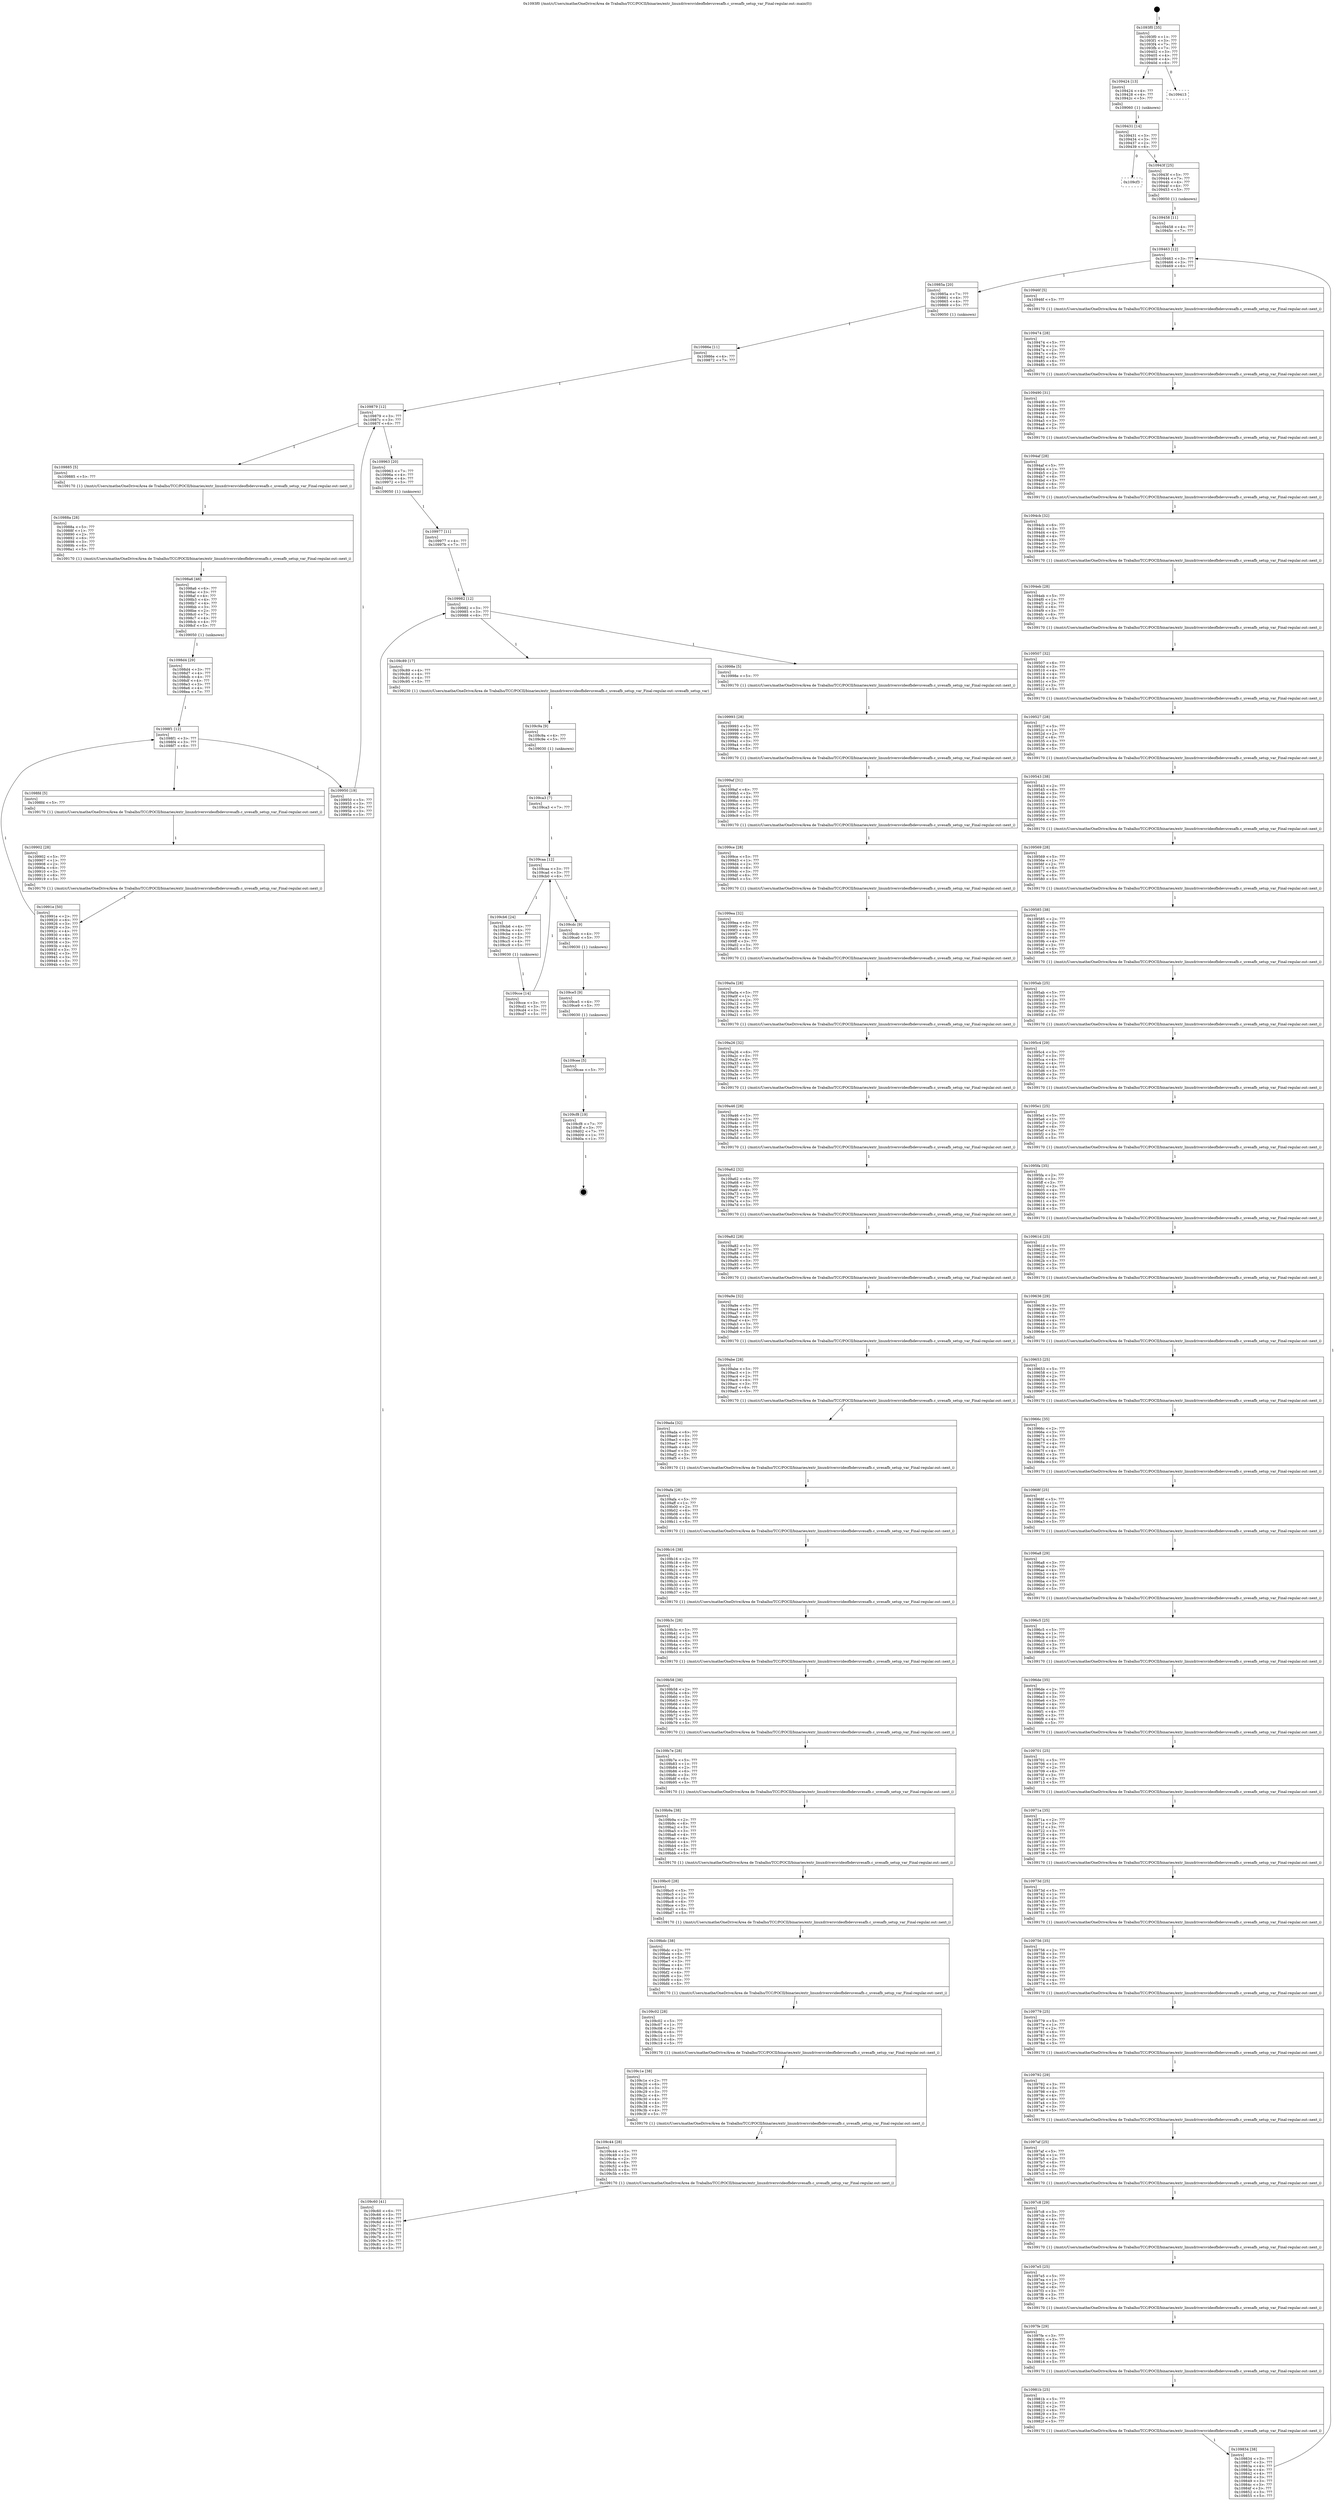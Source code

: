 digraph "0x1093f0" {
  label = "0x1093f0 (/mnt/c/Users/mathe/OneDrive/Área de Trabalho/TCC/POCII/binaries/extr_linuxdriversvideofbdevuvesafb.c_uvesafb_setup_var_Final-regular.out::main(0))"
  labelloc = "t"
  node[shape=record]

  Entry [label="",width=0.3,height=0.3,shape=circle,fillcolor=black,style=filled]
  "0x1093f0" [label="{
     0x1093f0 [35]\l
     | [instrs]\l
     &nbsp;&nbsp;0x1093f0 \<+1\>: ???\l
     &nbsp;&nbsp;0x1093f1 \<+3\>: ???\l
     &nbsp;&nbsp;0x1093f4 \<+7\>: ???\l
     &nbsp;&nbsp;0x1093fb \<+7\>: ???\l
     &nbsp;&nbsp;0x109402 \<+3\>: ???\l
     &nbsp;&nbsp;0x109405 \<+4\>: ???\l
     &nbsp;&nbsp;0x109409 \<+4\>: ???\l
     &nbsp;&nbsp;0x10940d \<+6\>: ???\l
  }"]
  "0x109424" [label="{
     0x109424 [13]\l
     | [instrs]\l
     &nbsp;&nbsp;0x109424 \<+4\>: ???\l
     &nbsp;&nbsp;0x109428 \<+4\>: ???\l
     &nbsp;&nbsp;0x10942c \<+5\>: ???\l
     | [calls]\l
     &nbsp;&nbsp;0x109060 \{1\} (unknown)\l
  }"]
  "0x109413" [label="{
     0x109413\l
  }", style=dashed]
  "0x109431" [label="{
     0x109431 [14]\l
     | [instrs]\l
     &nbsp;&nbsp;0x109431 \<+3\>: ???\l
     &nbsp;&nbsp;0x109434 \<+3\>: ???\l
     &nbsp;&nbsp;0x109437 \<+2\>: ???\l
     &nbsp;&nbsp;0x109439 \<+6\>: ???\l
  }"]
  "0x109cf3" [label="{
     0x109cf3\l
  }", style=dashed]
  "0x10943f" [label="{
     0x10943f [25]\l
     | [instrs]\l
     &nbsp;&nbsp;0x10943f \<+5\>: ???\l
     &nbsp;&nbsp;0x109444 \<+7\>: ???\l
     &nbsp;&nbsp;0x10944b \<+4\>: ???\l
     &nbsp;&nbsp;0x10944f \<+4\>: ???\l
     &nbsp;&nbsp;0x109453 \<+5\>: ???\l
     | [calls]\l
     &nbsp;&nbsp;0x109050 \{1\} (unknown)\l
  }"]
  Exit [label="",width=0.3,height=0.3,shape=circle,fillcolor=black,style=filled,peripheries=2]
  "0x109463" [label="{
     0x109463 [12]\l
     | [instrs]\l
     &nbsp;&nbsp;0x109463 \<+3\>: ???\l
     &nbsp;&nbsp;0x109466 \<+3\>: ???\l
     &nbsp;&nbsp;0x109469 \<+6\>: ???\l
  }"]
  "0x10985a" [label="{
     0x10985a [20]\l
     | [instrs]\l
     &nbsp;&nbsp;0x10985a \<+7\>: ???\l
     &nbsp;&nbsp;0x109861 \<+4\>: ???\l
     &nbsp;&nbsp;0x109865 \<+4\>: ???\l
     &nbsp;&nbsp;0x109869 \<+5\>: ???\l
     | [calls]\l
     &nbsp;&nbsp;0x109050 \{1\} (unknown)\l
  }"]
  "0x10946f" [label="{
     0x10946f [5]\l
     | [instrs]\l
     &nbsp;&nbsp;0x10946f \<+5\>: ???\l
     | [calls]\l
     &nbsp;&nbsp;0x109170 \{1\} (/mnt/c/Users/mathe/OneDrive/Área de Trabalho/TCC/POCII/binaries/extr_linuxdriversvideofbdevuvesafb.c_uvesafb_setup_var_Final-regular.out::next_i)\l
  }"]
  "0x109474" [label="{
     0x109474 [28]\l
     | [instrs]\l
     &nbsp;&nbsp;0x109474 \<+5\>: ???\l
     &nbsp;&nbsp;0x109479 \<+1\>: ???\l
     &nbsp;&nbsp;0x10947a \<+2\>: ???\l
     &nbsp;&nbsp;0x10947c \<+6\>: ???\l
     &nbsp;&nbsp;0x109482 \<+3\>: ???\l
     &nbsp;&nbsp;0x109485 \<+6\>: ???\l
     &nbsp;&nbsp;0x10948b \<+5\>: ???\l
     | [calls]\l
     &nbsp;&nbsp;0x109170 \{1\} (/mnt/c/Users/mathe/OneDrive/Área de Trabalho/TCC/POCII/binaries/extr_linuxdriversvideofbdevuvesafb.c_uvesafb_setup_var_Final-regular.out::next_i)\l
  }"]
  "0x109490" [label="{
     0x109490 [31]\l
     | [instrs]\l
     &nbsp;&nbsp;0x109490 \<+6\>: ???\l
     &nbsp;&nbsp;0x109496 \<+3\>: ???\l
     &nbsp;&nbsp;0x109499 \<+4\>: ???\l
     &nbsp;&nbsp;0x10949d \<+4\>: ???\l
     &nbsp;&nbsp;0x1094a1 \<+4\>: ???\l
     &nbsp;&nbsp;0x1094a5 \<+3\>: ???\l
     &nbsp;&nbsp;0x1094a8 \<+2\>: ???\l
     &nbsp;&nbsp;0x1094aa \<+5\>: ???\l
     | [calls]\l
     &nbsp;&nbsp;0x109170 \{1\} (/mnt/c/Users/mathe/OneDrive/Área de Trabalho/TCC/POCII/binaries/extr_linuxdriversvideofbdevuvesafb.c_uvesafb_setup_var_Final-regular.out::next_i)\l
  }"]
  "0x1094af" [label="{
     0x1094af [28]\l
     | [instrs]\l
     &nbsp;&nbsp;0x1094af \<+5\>: ???\l
     &nbsp;&nbsp;0x1094b4 \<+1\>: ???\l
     &nbsp;&nbsp;0x1094b5 \<+2\>: ???\l
     &nbsp;&nbsp;0x1094b7 \<+6\>: ???\l
     &nbsp;&nbsp;0x1094bd \<+3\>: ???\l
     &nbsp;&nbsp;0x1094c0 \<+6\>: ???\l
     &nbsp;&nbsp;0x1094c6 \<+5\>: ???\l
     | [calls]\l
     &nbsp;&nbsp;0x109170 \{1\} (/mnt/c/Users/mathe/OneDrive/Área de Trabalho/TCC/POCII/binaries/extr_linuxdriversvideofbdevuvesafb.c_uvesafb_setup_var_Final-regular.out::next_i)\l
  }"]
  "0x1094cb" [label="{
     0x1094cb [32]\l
     | [instrs]\l
     &nbsp;&nbsp;0x1094cb \<+6\>: ???\l
     &nbsp;&nbsp;0x1094d1 \<+3\>: ???\l
     &nbsp;&nbsp;0x1094d4 \<+4\>: ???\l
     &nbsp;&nbsp;0x1094d8 \<+4\>: ???\l
     &nbsp;&nbsp;0x1094dc \<+4\>: ???\l
     &nbsp;&nbsp;0x1094e0 \<+3\>: ???\l
     &nbsp;&nbsp;0x1094e3 \<+3\>: ???\l
     &nbsp;&nbsp;0x1094e6 \<+5\>: ???\l
     | [calls]\l
     &nbsp;&nbsp;0x109170 \{1\} (/mnt/c/Users/mathe/OneDrive/Área de Trabalho/TCC/POCII/binaries/extr_linuxdriversvideofbdevuvesafb.c_uvesafb_setup_var_Final-regular.out::next_i)\l
  }"]
  "0x1094eb" [label="{
     0x1094eb [28]\l
     | [instrs]\l
     &nbsp;&nbsp;0x1094eb \<+5\>: ???\l
     &nbsp;&nbsp;0x1094f0 \<+1\>: ???\l
     &nbsp;&nbsp;0x1094f1 \<+2\>: ???\l
     &nbsp;&nbsp;0x1094f3 \<+6\>: ???\l
     &nbsp;&nbsp;0x1094f9 \<+3\>: ???\l
     &nbsp;&nbsp;0x1094fc \<+6\>: ???\l
     &nbsp;&nbsp;0x109502 \<+5\>: ???\l
     | [calls]\l
     &nbsp;&nbsp;0x109170 \{1\} (/mnt/c/Users/mathe/OneDrive/Área de Trabalho/TCC/POCII/binaries/extr_linuxdriversvideofbdevuvesafb.c_uvesafb_setup_var_Final-regular.out::next_i)\l
  }"]
  "0x109507" [label="{
     0x109507 [32]\l
     | [instrs]\l
     &nbsp;&nbsp;0x109507 \<+6\>: ???\l
     &nbsp;&nbsp;0x10950d \<+3\>: ???\l
     &nbsp;&nbsp;0x109510 \<+4\>: ???\l
     &nbsp;&nbsp;0x109514 \<+4\>: ???\l
     &nbsp;&nbsp;0x109518 \<+4\>: ???\l
     &nbsp;&nbsp;0x10951c \<+3\>: ???\l
     &nbsp;&nbsp;0x10951f \<+3\>: ???\l
     &nbsp;&nbsp;0x109522 \<+5\>: ???\l
     | [calls]\l
     &nbsp;&nbsp;0x109170 \{1\} (/mnt/c/Users/mathe/OneDrive/Área de Trabalho/TCC/POCII/binaries/extr_linuxdriversvideofbdevuvesafb.c_uvesafb_setup_var_Final-regular.out::next_i)\l
  }"]
  "0x109527" [label="{
     0x109527 [28]\l
     | [instrs]\l
     &nbsp;&nbsp;0x109527 \<+5\>: ???\l
     &nbsp;&nbsp;0x10952c \<+1\>: ???\l
     &nbsp;&nbsp;0x10952d \<+2\>: ???\l
     &nbsp;&nbsp;0x10952f \<+6\>: ???\l
     &nbsp;&nbsp;0x109535 \<+3\>: ???\l
     &nbsp;&nbsp;0x109538 \<+6\>: ???\l
     &nbsp;&nbsp;0x10953e \<+5\>: ???\l
     | [calls]\l
     &nbsp;&nbsp;0x109170 \{1\} (/mnt/c/Users/mathe/OneDrive/Área de Trabalho/TCC/POCII/binaries/extr_linuxdriversvideofbdevuvesafb.c_uvesafb_setup_var_Final-regular.out::next_i)\l
  }"]
  "0x109543" [label="{
     0x109543 [38]\l
     | [instrs]\l
     &nbsp;&nbsp;0x109543 \<+2\>: ???\l
     &nbsp;&nbsp;0x109545 \<+6\>: ???\l
     &nbsp;&nbsp;0x10954b \<+3\>: ???\l
     &nbsp;&nbsp;0x10954e \<+3\>: ???\l
     &nbsp;&nbsp;0x109551 \<+4\>: ???\l
     &nbsp;&nbsp;0x109555 \<+4\>: ???\l
     &nbsp;&nbsp;0x109559 \<+4\>: ???\l
     &nbsp;&nbsp;0x10955d \<+3\>: ???\l
     &nbsp;&nbsp;0x109560 \<+4\>: ???\l
     &nbsp;&nbsp;0x109564 \<+5\>: ???\l
     | [calls]\l
     &nbsp;&nbsp;0x109170 \{1\} (/mnt/c/Users/mathe/OneDrive/Área de Trabalho/TCC/POCII/binaries/extr_linuxdriversvideofbdevuvesafb.c_uvesafb_setup_var_Final-regular.out::next_i)\l
  }"]
  "0x109569" [label="{
     0x109569 [28]\l
     | [instrs]\l
     &nbsp;&nbsp;0x109569 \<+5\>: ???\l
     &nbsp;&nbsp;0x10956e \<+1\>: ???\l
     &nbsp;&nbsp;0x10956f \<+2\>: ???\l
     &nbsp;&nbsp;0x109571 \<+6\>: ???\l
     &nbsp;&nbsp;0x109577 \<+3\>: ???\l
     &nbsp;&nbsp;0x10957a \<+6\>: ???\l
     &nbsp;&nbsp;0x109580 \<+5\>: ???\l
     | [calls]\l
     &nbsp;&nbsp;0x109170 \{1\} (/mnt/c/Users/mathe/OneDrive/Área de Trabalho/TCC/POCII/binaries/extr_linuxdriversvideofbdevuvesafb.c_uvesafb_setup_var_Final-regular.out::next_i)\l
  }"]
  "0x109585" [label="{
     0x109585 [38]\l
     | [instrs]\l
     &nbsp;&nbsp;0x109585 \<+2\>: ???\l
     &nbsp;&nbsp;0x109587 \<+6\>: ???\l
     &nbsp;&nbsp;0x10958d \<+3\>: ???\l
     &nbsp;&nbsp;0x109590 \<+3\>: ???\l
     &nbsp;&nbsp;0x109593 \<+4\>: ???\l
     &nbsp;&nbsp;0x109597 \<+4\>: ???\l
     &nbsp;&nbsp;0x10959b \<+4\>: ???\l
     &nbsp;&nbsp;0x10959f \<+3\>: ???\l
     &nbsp;&nbsp;0x1095a2 \<+4\>: ???\l
     &nbsp;&nbsp;0x1095a6 \<+5\>: ???\l
     | [calls]\l
     &nbsp;&nbsp;0x109170 \{1\} (/mnt/c/Users/mathe/OneDrive/Área de Trabalho/TCC/POCII/binaries/extr_linuxdriversvideofbdevuvesafb.c_uvesafb_setup_var_Final-regular.out::next_i)\l
  }"]
  "0x1095ab" [label="{
     0x1095ab [25]\l
     | [instrs]\l
     &nbsp;&nbsp;0x1095ab \<+5\>: ???\l
     &nbsp;&nbsp;0x1095b0 \<+1\>: ???\l
     &nbsp;&nbsp;0x1095b1 \<+2\>: ???\l
     &nbsp;&nbsp;0x1095b3 \<+6\>: ???\l
     &nbsp;&nbsp;0x1095b9 \<+3\>: ???\l
     &nbsp;&nbsp;0x1095bc \<+3\>: ???\l
     &nbsp;&nbsp;0x1095bf \<+5\>: ???\l
     | [calls]\l
     &nbsp;&nbsp;0x109170 \{1\} (/mnt/c/Users/mathe/OneDrive/Área de Trabalho/TCC/POCII/binaries/extr_linuxdriversvideofbdevuvesafb.c_uvesafb_setup_var_Final-regular.out::next_i)\l
  }"]
  "0x1095c4" [label="{
     0x1095c4 [29]\l
     | [instrs]\l
     &nbsp;&nbsp;0x1095c4 \<+3\>: ???\l
     &nbsp;&nbsp;0x1095c7 \<+3\>: ???\l
     &nbsp;&nbsp;0x1095ca \<+4\>: ???\l
     &nbsp;&nbsp;0x1095ce \<+4\>: ???\l
     &nbsp;&nbsp;0x1095d2 \<+4\>: ???\l
     &nbsp;&nbsp;0x1095d6 \<+3\>: ???\l
     &nbsp;&nbsp;0x1095d9 \<+3\>: ???\l
     &nbsp;&nbsp;0x1095dc \<+5\>: ???\l
     | [calls]\l
     &nbsp;&nbsp;0x109170 \{1\} (/mnt/c/Users/mathe/OneDrive/Área de Trabalho/TCC/POCII/binaries/extr_linuxdriversvideofbdevuvesafb.c_uvesafb_setup_var_Final-regular.out::next_i)\l
  }"]
  "0x1095e1" [label="{
     0x1095e1 [25]\l
     | [instrs]\l
     &nbsp;&nbsp;0x1095e1 \<+5\>: ???\l
     &nbsp;&nbsp;0x1095e6 \<+1\>: ???\l
     &nbsp;&nbsp;0x1095e7 \<+2\>: ???\l
     &nbsp;&nbsp;0x1095e9 \<+6\>: ???\l
     &nbsp;&nbsp;0x1095ef \<+3\>: ???\l
     &nbsp;&nbsp;0x1095f2 \<+3\>: ???\l
     &nbsp;&nbsp;0x1095f5 \<+5\>: ???\l
     | [calls]\l
     &nbsp;&nbsp;0x109170 \{1\} (/mnt/c/Users/mathe/OneDrive/Área de Trabalho/TCC/POCII/binaries/extr_linuxdriversvideofbdevuvesafb.c_uvesafb_setup_var_Final-regular.out::next_i)\l
  }"]
  "0x1095fa" [label="{
     0x1095fa [35]\l
     | [instrs]\l
     &nbsp;&nbsp;0x1095fa \<+2\>: ???\l
     &nbsp;&nbsp;0x1095fc \<+3\>: ???\l
     &nbsp;&nbsp;0x1095ff \<+3\>: ???\l
     &nbsp;&nbsp;0x109602 \<+3\>: ???\l
     &nbsp;&nbsp;0x109605 \<+4\>: ???\l
     &nbsp;&nbsp;0x109609 \<+4\>: ???\l
     &nbsp;&nbsp;0x10960d \<+4\>: ???\l
     &nbsp;&nbsp;0x109611 \<+3\>: ???\l
     &nbsp;&nbsp;0x109614 \<+4\>: ???\l
     &nbsp;&nbsp;0x109618 \<+5\>: ???\l
     | [calls]\l
     &nbsp;&nbsp;0x109170 \{1\} (/mnt/c/Users/mathe/OneDrive/Área de Trabalho/TCC/POCII/binaries/extr_linuxdriversvideofbdevuvesafb.c_uvesafb_setup_var_Final-regular.out::next_i)\l
  }"]
  "0x10961d" [label="{
     0x10961d [25]\l
     | [instrs]\l
     &nbsp;&nbsp;0x10961d \<+5\>: ???\l
     &nbsp;&nbsp;0x109622 \<+1\>: ???\l
     &nbsp;&nbsp;0x109623 \<+2\>: ???\l
     &nbsp;&nbsp;0x109625 \<+6\>: ???\l
     &nbsp;&nbsp;0x10962b \<+3\>: ???\l
     &nbsp;&nbsp;0x10962e \<+3\>: ???\l
     &nbsp;&nbsp;0x109631 \<+5\>: ???\l
     | [calls]\l
     &nbsp;&nbsp;0x109170 \{1\} (/mnt/c/Users/mathe/OneDrive/Área de Trabalho/TCC/POCII/binaries/extr_linuxdriversvideofbdevuvesafb.c_uvesafb_setup_var_Final-regular.out::next_i)\l
  }"]
  "0x109636" [label="{
     0x109636 [29]\l
     | [instrs]\l
     &nbsp;&nbsp;0x109636 \<+3\>: ???\l
     &nbsp;&nbsp;0x109639 \<+3\>: ???\l
     &nbsp;&nbsp;0x10963c \<+4\>: ???\l
     &nbsp;&nbsp;0x109640 \<+4\>: ???\l
     &nbsp;&nbsp;0x109644 \<+4\>: ???\l
     &nbsp;&nbsp;0x109648 \<+3\>: ???\l
     &nbsp;&nbsp;0x10964b \<+3\>: ???\l
     &nbsp;&nbsp;0x10964e \<+5\>: ???\l
     | [calls]\l
     &nbsp;&nbsp;0x109170 \{1\} (/mnt/c/Users/mathe/OneDrive/Área de Trabalho/TCC/POCII/binaries/extr_linuxdriversvideofbdevuvesafb.c_uvesafb_setup_var_Final-regular.out::next_i)\l
  }"]
  "0x109653" [label="{
     0x109653 [25]\l
     | [instrs]\l
     &nbsp;&nbsp;0x109653 \<+5\>: ???\l
     &nbsp;&nbsp;0x109658 \<+1\>: ???\l
     &nbsp;&nbsp;0x109659 \<+2\>: ???\l
     &nbsp;&nbsp;0x10965b \<+6\>: ???\l
     &nbsp;&nbsp;0x109661 \<+3\>: ???\l
     &nbsp;&nbsp;0x109664 \<+3\>: ???\l
     &nbsp;&nbsp;0x109667 \<+5\>: ???\l
     | [calls]\l
     &nbsp;&nbsp;0x109170 \{1\} (/mnt/c/Users/mathe/OneDrive/Área de Trabalho/TCC/POCII/binaries/extr_linuxdriversvideofbdevuvesafb.c_uvesafb_setup_var_Final-regular.out::next_i)\l
  }"]
  "0x10966c" [label="{
     0x10966c [35]\l
     | [instrs]\l
     &nbsp;&nbsp;0x10966c \<+2\>: ???\l
     &nbsp;&nbsp;0x10966e \<+3\>: ???\l
     &nbsp;&nbsp;0x109671 \<+3\>: ???\l
     &nbsp;&nbsp;0x109674 \<+3\>: ???\l
     &nbsp;&nbsp;0x109677 \<+4\>: ???\l
     &nbsp;&nbsp;0x10967b \<+4\>: ???\l
     &nbsp;&nbsp;0x10967f \<+4\>: ???\l
     &nbsp;&nbsp;0x109683 \<+3\>: ???\l
     &nbsp;&nbsp;0x109686 \<+4\>: ???\l
     &nbsp;&nbsp;0x10968a \<+5\>: ???\l
     | [calls]\l
     &nbsp;&nbsp;0x109170 \{1\} (/mnt/c/Users/mathe/OneDrive/Área de Trabalho/TCC/POCII/binaries/extr_linuxdriversvideofbdevuvesafb.c_uvesafb_setup_var_Final-regular.out::next_i)\l
  }"]
  "0x10968f" [label="{
     0x10968f [25]\l
     | [instrs]\l
     &nbsp;&nbsp;0x10968f \<+5\>: ???\l
     &nbsp;&nbsp;0x109694 \<+1\>: ???\l
     &nbsp;&nbsp;0x109695 \<+2\>: ???\l
     &nbsp;&nbsp;0x109697 \<+6\>: ???\l
     &nbsp;&nbsp;0x10969d \<+3\>: ???\l
     &nbsp;&nbsp;0x1096a0 \<+3\>: ???\l
     &nbsp;&nbsp;0x1096a3 \<+5\>: ???\l
     | [calls]\l
     &nbsp;&nbsp;0x109170 \{1\} (/mnt/c/Users/mathe/OneDrive/Área de Trabalho/TCC/POCII/binaries/extr_linuxdriversvideofbdevuvesafb.c_uvesafb_setup_var_Final-regular.out::next_i)\l
  }"]
  "0x1096a8" [label="{
     0x1096a8 [29]\l
     | [instrs]\l
     &nbsp;&nbsp;0x1096a8 \<+3\>: ???\l
     &nbsp;&nbsp;0x1096ab \<+3\>: ???\l
     &nbsp;&nbsp;0x1096ae \<+4\>: ???\l
     &nbsp;&nbsp;0x1096b2 \<+4\>: ???\l
     &nbsp;&nbsp;0x1096b6 \<+4\>: ???\l
     &nbsp;&nbsp;0x1096ba \<+3\>: ???\l
     &nbsp;&nbsp;0x1096bd \<+3\>: ???\l
     &nbsp;&nbsp;0x1096c0 \<+5\>: ???\l
     | [calls]\l
     &nbsp;&nbsp;0x109170 \{1\} (/mnt/c/Users/mathe/OneDrive/Área de Trabalho/TCC/POCII/binaries/extr_linuxdriversvideofbdevuvesafb.c_uvesafb_setup_var_Final-regular.out::next_i)\l
  }"]
  "0x1096c5" [label="{
     0x1096c5 [25]\l
     | [instrs]\l
     &nbsp;&nbsp;0x1096c5 \<+5\>: ???\l
     &nbsp;&nbsp;0x1096ca \<+1\>: ???\l
     &nbsp;&nbsp;0x1096cb \<+2\>: ???\l
     &nbsp;&nbsp;0x1096cd \<+6\>: ???\l
     &nbsp;&nbsp;0x1096d3 \<+3\>: ???\l
     &nbsp;&nbsp;0x1096d6 \<+3\>: ???\l
     &nbsp;&nbsp;0x1096d9 \<+5\>: ???\l
     | [calls]\l
     &nbsp;&nbsp;0x109170 \{1\} (/mnt/c/Users/mathe/OneDrive/Área de Trabalho/TCC/POCII/binaries/extr_linuxdriversvideofbdevuvesafb.c_uvesafb_setup_var_Final-regular.out::next_i)\l
  }"]
  "0x1096de" [label="{
     0x1096de [35]\l
     | [instrs]\l
     &nbsp;&nbsp;0x1096de \<+2\>: ???\l
     &nbsp;&nbsp;0x1096e0 \<+3\>: ???\l
     &nbsp;&nbsp;0x1096e3 \<+3\>: ???\l
     &nbsp;&nbsp;0x1096e6 \<+3\>: ???\l
     &nbsp;&nbsp;0x1096e9 \<+4\>: ???\l
     &nbsp;&nbsp;0x1096ed \<+4\>: ???\l
     &nbsp;&nbsp;0x1096f1 \<+4\>: ???\l
     &nbsp;&nbsp;0x1096f5 \<+3\>: ???\l
     &nbsp;&nbsp;0x1096f8 \<+4\>: ???\l
     &nbsp;&nbsp;0x1096fc \<+5\>: ???\l
     | [calls]\l
     &nbsp;&nbsp;0x109170 \{1\} (/mnt/c/Users/mathe/OneDrive/Área de Trabalho/TCC/POCII/binaries/extr_linuxdriversvideofbdevuvesafb.c_uvesafb_setup_var_Final-regular.out::next_i)\l
  }"]
  "0x109701" [label="{
     0x109701 [25]\l
     | [instrs]\l
     &nbsp;&nbsp;0x109701 \<+5\>: ???\l
     &nbsp;&nbsp;0x109706 \<+1\>: ???\l
     &nbsp;&nbsp;0x109707 \<+2\>: ???\l
     &nbsp;&nbsp;0x109709 \<+6\>: ???\l
     &nbsp;&nbsp;0x10970f \<+3\>: ???\l
     &nbsp;&nbsp;0x109712 \<+3\>: ???\l
     &nbsp;&nbsp;0x109715 \<+5\>: ???\l
     | [calls]\l
     &nbsp;&nbsp;0x109170 \{1\} (/mnt/c/Users/mathe/OneDrive/Área de Trabalho/TCC/POCII/binaries/extr_linuxdriversvideofbdevuvesafb.c_uvesafb_setup_var_Final-regular.out::next_i)\l
  }"]
  "0x10971a" [label="{
     0x10971a [35]\l
     | [instrs]\l
     &nbsp;&nbsp;0x10971a \<+2\>: ???\l
     &nbsp;&nbsp;0x10971c \<+3\>: ???\l
     &nbsp;&nbsp;0x10971f \<+3\>: ???\l
     &nbsp;&nbsp;0x109722 \<+3\>: ???\l
     &nbsp;&nbsp;0x109725 \<+4\>: ???\l
     &nbsp;&nbsp;0x109729 \<+4\>: ???\l
     &nbsp;&nbsp;0x10972d \<+4\>: ???\l
     &nbsp;&nbsp;0x109731 \<+3\>: ???\l
     &nbsp;&nbsp;0x109734 \<+4\>: ???\l
     &nbsp;&nbsp;0x109738 \<+5\>: ???\l
     | [calls]\l
     &nbsp;&nbsp;0x109170 \{1\} (/mnt/c/Users/mathe/OneDrive/Área de Trabalho/TCC/POCII/binaries/extr_linuxdriversvideofbdevuvesafb.c_uvesafb_setup_var_Final-regular.out::next_i)\l
  }"]
  "0x10973d" [label="{
     0x10973d [25]\l
     | [instrs]\l
     &nbsp;&nbsp;0x10973d \<+5\>: ???\l
     &nbsp;&nbsp;0x109742 \<+1\>: ???\l
     &nbsp;&nbsp;0x109743 \<+2\>: ???\l
     &nbsp;&nbsp;0x109745 \<+6\>: ???\l
     &nbsp;&nbsp;0x10974b \<+3\>: ???\l
     &nbsp;&nbsp;0x10974e \<+3\>: ???\l
     &nbsp;&nbsp;0x109751 \<+5\>: ???\l
     | [calls]\l
     &nbsp;&nbsp;0x109170 \{1\} (/mnt/c/Users/mathe/OneDrive/Área de Trabalho/TCC/POCII/binaries/extr_linuxdriversvideofbdevuvesafb.c_uvesafb_setup_var_Final-regular.out::next_i)\l
  }"]
  "0x109756" [label="{
     0x109756 [35]\l
     | [instrs]\l
     &nbsp;&nbsp;0x109756 \<+2\>: ???\l
     &nbsp;&nbsp;0x109758 \<+3\>: ???\l
     &nbsp;&nbsp;0x10975b \<+3\>: ???\l
     &nbsp;&nbsp;0x10975e \<+3\>: ???\l
     &nbsp;&nbsp;0x109761 \<+4\>: ???\l
     &nbsp;&nbsp;0x109765 \<+4\>: ???\l
     &nbsp;&nbsp;0x109769 \<+4\>: ???\l
     &nbsp;&nbsp;0x10976d \<+3\>: ???\l
     &nbsp;&nbsp;0x109770 \<+4\>: ???\l
     &nbsp;&nbsp;0x109774 \<+5\>: ???\l
     | [calls]\l
     &nbsp;&nbsp;0x109170 \{1\} (/mnt/c/Users/mathe/OneDrive/Área de Trabalho/TCC/POCII/binaries/extr_linuxdriversvideofbdevuvesafb.c_uvesafb_setup_var_Final-regular.out::next_i)\l
  }"]
  "0x109779" [label="{
     0x109779 [25]\l
     | [instrs]\l
     &nbsp;&nbsp;0x109779 \<+5\>: ???\l
     &nbsp;&nbsp;0x10977e \<+1\>: ???\l
     &nbsp;&nbsp;0x10977f \<+2\>: ???\l
     &nbsp;&nbsp;0x109781 \<+6\>: ???\l
     &nbsp;&nbsp;0x109787 \<+3\>: ???\l
     &nbsp;&nbsp;0x10978a \<+3\>: ???\l
     &nbsp;&nbsp;0x10978d \<+5\>: ???\l
     | [calls]\l
     &nbsp;&nbsp;0x109170 \{1\} (/mnt/c/Users/mathe/OneDrive/Área de Trabalho/TCC/POCII/binaries/extr_linuxdriversvideofbdevuvesafb.c_uvesafb_setup_var_Final-regular.out::next_i)\l
  }"]
  "0x109792" [label="{
     0x109792 [29]\l
     | [instrs]\l
     &nbsp;&nbsp;0x109792 \<+3\>: ???\l
     &nbsp;&nbsp;0x109795 \<+3\>: ???\l
     &nbsp;&nbsp;0x109798 \<+4\>: ???\l
     &nbsp;&nbsp;0x10979c \<+4\>: ???\l
     &nbsp;&nbsp;0x1097a0 \<+4\>: ???\l
     &nbsp;&nbsp;0x1097a4 \<+3\>: ???\l
     &nbsp;&nbsp;0x1097a7 \<+3\>: ???\l
     &nbsp;&nbsp;0x1097aa \<+5\>: ???\l
     | [calls]\l
     &nbsp;&nbsp;0x109170 \{1\} (/mnt/c/Users/mathe/OneDrive/Área de Trabalho/TCC/POCII/binaries/extr_linuxdriversvideofbdevuvesafb.c_uvesafb_setup_var_Final-regular.out::next_i)\l
  }"]
  "0x1097af" [label="{
     0x1097af [25]\l
     | [instrs]\l
     &nbsp;&nbsp;0x1097af \<+5\>: ???\l
     &nbsp;&nbsp;0x1097b4 \<+1\>: ???\l
     &nbsp;&nbsp;0x1097b5 \<+2\>: ???\l
     &nbsp;&nbsp;0x1097b7 \<+6\>: ???\l
     &nbsp;&nbsp;0x1097bd \<+3\>: ???\l
     &nbsp;&nbsp;0x1097c0 \<+3\>: ???\l
     &nbsp;&nbsp;0x1097c3 \<+5\>: ???\l
     | [calls]\l
     &nbsp;&nbsp;0x109170 \{1\} (/mnt/c/Users/mathe/OneDrive/Área de Trabalho/TCC/POCII/binaries/extr_linuxdriversvideofbdevuvesafb.c_uvesafb_setup_var_Final-regular.out::next_i)\l
  }"]
  "0x1097c8" [label="{
     0x1097c8 [29]\l
     | [instrs]\l
     &nbsp;&nbsp;0x1097c8 \<+3\>: ???\l
     &nbsp;&nbsp;0x1097cb \<+3\>: ???\l
     &nbsp;&nbsp;0x1097ce \<+4\>: ???\l
     &nbsp;&nbsp;0x1097d2 \<+4\>: ???\l
     &nbsp;&nbsp;0x1097d6 \<+4\>: ???\l
     &nbsp;&nbsp;0x1097da \<+3\>: ???\l
     &nbsp;&nbsp;0x1097dd \<+3\>: ???\l
     &nbsp;&nbsp;0x1097e0 \<+5\>: ???\l
     | [calls]\l
     &nbsp;&nbsp;0x109170 \{1\} (/mnt/c/Users/mathe/OneDrive/Área de Trabalho/TCC/POCII/binaries/extr_linuxdriversvideofbdevuvesafb.c_uvesafb_setup_var_Final-regular.out::next_i)\l
  }"]
  "0x1097e5" [label="{
     0x1097e5 [25]\l
     | [instrs]\l
     &nbsp;&nbsp;0x1097e5 \<+5\>: ???\l
     &nbsp;&nbsp;0x1097ea \<+1\>: ???\l
     &nbsp;&nbsp;0x1097eb \<+2\>: ???\l
     &nbsp;&nbsp;0x1097ed \<+6\>: ???\l
     &nbsp;&nbsp;0x1097f3 \<+3\>: ???\l
     &nbsp;&nbsp;0x1097f6 \<+3\>: ???\l
     &nbsp;&nbsp;0x1097f9 \<+5\>: ???\l
     | [calls]\l
     &nbsp;&nbsp;0x109170 \{1\} (/mnt/c/Users/mathe/OneDrive/Área de Trabalho/TCC/POCII/binaries/extr_linuxdriversvideofbdevuvesafb.c_uvesafb_setup_var_Final-regular.out::next_i)\l
  }"]
  "0x1097fe" [label="{
     0x1097fe [29]\l
     | [instrs]\l
     &nbsp;&nbsp;0x1097fe \<+3\>: ???\l
     &nbsp;&nbsp;0x109801 \<+3\>: ???\l
     &nbsp;&nbsp;0x109804 \<+4\>: ???\l
     &nbsp;&nbsp;0x109808 \<+4\>: ???\l
     &nbsp;&nbsp;0x10980c \<+4\>: ???\l
     &nbsp;&nbsp;0x109810 \<+3\>: ???\l
     &nbsp;&nbsp;0x109813 \<+3\>: ???\l
     &nbsp;&nbsp;0x109816 \<+5\>: ???\l
     | [calls]\l
     &nbsp;&nbsp;0x109170 \{1\} (/mnt/c/Users/mathe/OneDrive/Área de Trabalho/TCC/POCII/binaries/extr_linuxdriversvideofbdevuvesafb.c_uvesafb_setup_var_Final-regular.out::next_i)\l
  }"]
  "0x10981b" [label="{
     0x10981b [25]\l
     | [instrs]\l
     &nbsp;&nbsp;0x10981b \<+5\>: ???\l
     &nbsp;&nbsp;0x109820 \<+1\>: ???\l
     &nbsp;&nbsp;0x109821 \<+2\>: ???\l
     &nbsp;&nbsp;0x109823 \<+6\>: ???\l
     &nbsp;&nbsp;0x109829 \<+3\>: ???\l
     &nbsp;&nbsp;0x10982c \<+3\>: ???\l
     &nbsp;&nbsp;0x10982f \<+5\>: ???\l
     | [calls]\l
     &nbsp;&nbsp;0x109170 \{1\} (/mnt/c/Users/mathe/OneDrive/Área de Trabalho/TCC/POCII/binaries/extr_linuxdriversvideofbdevuvesafb.c_uvesafb_setup_var_Final-regular.out::next_i)\l
  }"]
  "0x109834" [label="{
     0x109834 [38]\l
     | [instrs]\l
     &nbsp;&nbsp;0x109834 \<+3\>: ???\l
     &nbsp;&nbsp;0x109837 \<+3\>: ???\l
     &nbsp;&nbsp;0x10983a \<+4\>: ???\l
     &nbsp;&nbsp;0x10983e \<+4\>: ???\l
     &nbsp;&nbsp;0x109842 \<+4\>: ???\l
     &nbsp;&nbsp;0x109846 \<+3\>: ???\l
     &nbsp;&nbsp;0x109849 \<+3\>: ???\l
     &nbsp;&nbsp;0x10984c \<+3\>: ???\l
     &nbsp;&nbsp;0x10984f \<+3\>: ???\l
     &nbsp;&nbsp;0x109852 \<+3\>: ???\l
     &nbsp;&nbsp;0x109855 \<+5\>: ???\l
  }"]
  "0x109458" [label="{
     0x109458 [11]\l
     | [instrs]\l
     &nbsp;&nbsp;0x109458 \<+4\>: ???\l
     &nbsp;&nbsp;0x10945c \<+7\>: ???\l
  }"]
  "0x109879" [label="{
     0x109879 [12]\l
     | [instrs]\l
     &nbsp;&nbsp;0x109879 \<+3\>: ???\l
     &nbsp;&nbsp;0x10987c \<+3\>: ???\l
     &nbsp;&nbsp;0x10987f \<+6\>: ???\l
  }"]
  "0x109963" [label="{
     0x109963 [20]\l
     | [instrs]\l
     &nbsp;&nbsp;0x109963 \<+7\>: ???\l
     &nbsp;&nbsp;0x10996a \<+4\>: ???\l
     &nbsp;&nbsp;0x10996e \<+4\>: ???\l
     &nbsp;&nbsp;0x109972 \<+5\>: ???\l
     | [calls]\l
     &nbsp;&nbsp;0x109050 \{1\} (unknown)\l
  }"]
  "0x109885" [label="{
     0x109885 [5]\l
     | [instrs]\l
     &nbsp;&nbsp;0x109885 \<+5\>: ???\l
     | [calls]\l
     &nbsp;&nbsp;0x109170 \{1\} (/mnt/c/Users/mathe/OneDrive/Área de Trabalho/TCC/POCII/binaries/extr_linuxdriversvideofbdevuvesafb.c_uvesafb_setup_var_Final-regular.out::next_i)\l
  }"]
  "0x10988a" [label="{
     0x10988a [28]\l
     | [instrs]\l
     &nbsp;&nbsp;0x10988a \<+5\>: ???\l
     &nbsp;&nbsp;0x10988f \<+1\>: ???\l
     &nbsp;&nbsp;0x109890 \<+2\>: ???\l
     &nbsp;&nbsp;0x109892 \<+6\>: ???\l
     &nbsp;&nbsp;0x109898 \<+3\>: ???\l
     &nbsp;&nbsp;0x10989b \<+6\>: ???\l
     &nbsp;&nbsp;0x1098a1 \<+5\>: ???\l
     | [calls]\l
     &nbsp;&nbsp;0x109170 \{1\} (/mnt/c/Users/mathe/OneDrive/Área de Trabalho/TCC/POCII/binaries/extr_linuxdriversvideofbdevuvesafb.c_uvesafb_setup_var_Final-regular.out::next_i)\l
  }"]
  "0x1098a6" [label="{
     0x1098a6 [46]\l
     | [instrs]\l
     &nbsp;&nbsp;0x1098a6 \<+6\>: ???\l
     &nbsp;&nbsp;0x1098ac \<+3\>: ???\l
     &nbsp;&nbsp;0x1098af \<+4\>: ???\l
     &nbsp;&nbsp;0x1098b3 \<+4\>: ???\l
     &nbsp;&nbsp;0x1098b7 \<+4\>: ???\l
     &nbsp;&nbsp;0x1098bb \<+3\>: ???\l
     &nbsp;&nbsp;0x1098be \<+2\>: ???\l
     &nbsp;&nbsp;0x1098c0 \<+7\>: ???\l
     &nbsp;&nbsp;0x1098c7 \<+4\>: ???\l
     &nbsp;&nbsp;0x1098cb \<+4\>: ???\l
     &nbsp;&nbsp;0x1098cf \<+5\>: ???\l
     | [calls]\l
     &nbsp;&nbsp;0x109050 \{1\} (unknown)\l
  }"]
  "0x1098f1" [label="{
     0x1098f1 [12]\l
     | [instrs]\l
     &nbsp;&nbsp;0x1098f1 \<+3\>: ???\l
     &nbsp;&nbsp;0x1098f4 \<+3\>: ???\l
     &nbsp;&nbsp;0x1098f7 \<+6\>: ???\l
  }"]
  "0x109950" [label="{
     0x109950 [19]\l
     | [instrs]\l
     &nbsp;&nbsp;0x109950 \<+5\>: ???\l
     &nbsp;&nbsp;0x109955 \<+3\>: ???\l
     &nbsp;&nbsp;0x109958 \<+3\>: ???\l
     &nbsp;&nbsp;0x10995b \<+3\>: ???\l
     &nbsp;&nbsp;0x10995e \<+5\>: ???\l
  }"]
  "0x1098fd" [label="{
     0x1098fd [5]\l
     | [instrs]\l
     &nbsp;&nbsp;0x1098fd \<+5\>: ???\l
     | [calls]\l
     &nbsp;&nbsp;0x109170 \{1\} (/mnt/c/Users/mathe/OneDrive/Área de Trabalho/TCC/POCII/binaries/extr_linuxdriversvideofbdevuvesafb.c_uvesafb_setup_var_Final-regular.out::next_i)\l
  }"]
  "0x109902" [label="{
     0x109902 [28]\l
     | [instrs]\l
     &nbsp;&nbsp;0x109902 \<+5\>: ???\l
     &nbsp;&nbsp;0x109907 \<+1\>: ???\l
     &nbsp;&nbsp;0x109908 \<+2\>: ???\l
     &nbsp;&nbsp;0x10990a \<+6\>: ???\l
     &nbsp;&nbsp;0x109910 \<+3\>: ???\l
     &nbsp;&nbsp;0x109913 \<+6\>: ???\l
     &nbsp;&nbsp;0x109919 \<+5\>: ???\l
     | [calls]\l
     &nbsp;&nbsp;0x109170 \{1\} (/mnt/c/Users/mathe/OneDrive/Área de Trabalho/TCC/POCII/binaries/extr_linuxdriversvideofbdevuvesafb.c_uvesafb_setup_var_Final-regular.out::next_i)\l
  }"]
  "0x10991e" [label="{
     0x10991e [50]\l
     | [instrs]\l
     &nbsp;&nbsp;0x10991e \<+2\>: ???\l
     &nbsp;&nbsp;0x109920 \<+6\>: ???\l
     &nbsp;&nbsp;0x109926 \<+3\>: ???\l
     &nbsp;&nbsp;0x109929 \<+3\>: ???\l
     &nbsp;&nbsp;0x10992c \<+4\>: ???\l
     &nbsp;&nbsp;0x109930 \<+4\>: ???\l
     &nbsp;&nbsp;0x109934 \<+4\>: ???\l
     &nbsp;&nbsp;0x109938 \<+3\>: ???\l
     &nbsp;&nbsp;0x10993b \<+4\>: ???\l
     &nbsp;&nbsp;0x10993f \<+3\>: ???\l
     &nbsp;&nbsp;0x109942 \<+3\>: ???\l
     &nbsp;&nbsp;0x109945 \<+3\>: ???\l
     &nbsp;&nbsp;0x109948 \<+3\>: ???\l
     &nbsp;&nbsp;0x10994b \<+5\>: ???\l
  }"]
  "0x1098d4" [label="{
     0x1098d4 [29]\l
     | [instrs]\l
     &nbsp;&nbsp;0x1098d4 \<+3\>: ???\l
     &nbsp;&nbsp;0x1098d7 \<+4\>: ???\l
     &nbsp;&nbsp;0x1098db \<+4\>: ???\l
     &nbsp;&nbsp;0x1098df \<+4\>: ???\l
     &nbsp;&nbsp;0x1098e3 \<+3\>: ???\l
     &nbsp;&nbsp;0x1098e6 \<+4\>: ???\l
     &nbsp;&nbsp;0x1098ea \<+7\>: ???\l
  }"]
  "0x109cf8" [label="{
     0x109cf8 [19]\l
     | [instrs]\l
     &nbsp;&nbsp;0x109cf8 \<+7\>: ???\l
     &nbsp;&nbsp;0x109cff \<+3\>: ???\l
     &nbsp;&nbsp;0x109d02 \<+7\>: ???\l
     &nbsp;&nbsp;0x109d09 \<+1\>: ???\l
     &nbsp;&nbsp;0x109d0a \<+1\>: ???\l
  }"]
  "0x10986e" [label="{
     0x10986e [11]\l
     | [instrs]\l
     &nbsp;&nbsp;0x10986e \<+4\>: ???\l
     &nbsp;&nbsp;0x109872 \<+7\>: ???\l
  }"]
  "0x109982" [label="{
     0x109982 [12]\l
     | [instrs]\l
     &nbsp;&nbsp;0x109982 \<+3\>: ???\l
     &nbsp;&nbsp;0x109985 \<+3\>: ???\l
     &nbsp;&nbsp;0x109988 \<+6\>: ???\l
  }"]
  "0x109c89" [label="{
     0x109c89 [17]\l
     | [instrs]\l
     &nbsp;&nbsp;0x109c89 \<+4\>: ???\l
     &nbsp;&nbsp;0x109c8d \<+4\>: ???\l
     &nbsp;&nbsp;0x109c91 \<+4\>: ???\l
     &nbsp;&nbsp;0x109c95 \<+5\>: ???\l
     | [calls]\l
     &nbsp;&nbsp;0x109230 \{1\} (/mnt/c/Users/mathe/OneDrive/Área de Trabalho/TCC/POCII/binaries/extr_linuxdriversvideofbdevuvesafb.c_uvesafb_setup_var_Final-regular.out::uvesafb_setup_var)\l
  }"]
  "0x10998e" [label="{
     0x10998e [5]\l
     | [instrs]\l
     &nbsp;&nbsp;0x10998e \<+5\>: ???\l
     | [calls]\l
     &nbsp;&nbsp;0x109170 \{1\} (/mnt/c/Users/mathe/OneDrive/Área de Trabalho/TCC/POCII/binaries/extr_linuxdriversvideofbdevuvesafb.c_uvesafb_setup_var_Final-regular.out::next_i)\l
  }"]
  "0x109993" [label="{
     0x109993 [28]\l
     | [instrs]\l
     &nbsp;&nbsp;0x109993 \<+5\>: ???\l
     &nbsp;&nbsp;0x109998 \<+1\>: ???\l
     &nbsp;&nbsp;0x109999 \<+2\>: ???\l
     &nbsp;&nbsp;0x10999b \<+6\>: ???\l
     &nbsp;&nbsp;0x1099a1 \<+3\>: ???\l
     &nbsp;&nbsp;0x1099a4 \<+6\>: ???\l
     &nbsp;&nbsp;0x1099aa \<+5\>: ???\l
     | [calls]\l
     &nbsp;&nbsp;0x109170 \{1\} (/mnt/c/Users/mathe/OneDrive/Área de Trabalho/TCC/POCII/binaries/extr_linuxdriversvideofbdevuvesafb.c_uvesafb_setup_var_Final-regular.out::next_i)\l
  }"]
  "0x1099af" [label="{
     0x1099af [31]\l
     | [instrs]\l
     &nbsp;&nbsp;0x1099af \<+6\>: ???\l
     &nbsp;&nbsp;0x1099b5 \<+3\>: ???\l
     &nbsp;&nbsp;0x1099b8 \<+4\>: ???\l
     &nbsp;&nbsp;0x1099bc \<+4\>: ???\l
     &nbsp;&nbsp;0x1099c0 \<+4\>: ???\l
     &nbsp;&nbsp;0x1099c4 \<+3\>: ???\l
     &nbsp;&nbsp;0x1099c7 \<+2\>: ???\l
     &nbsp;&nbsp;0x1099c9 \<+5\>: ???\l
     | [calls]\l
     &nbsp;&nbsp;0x109170 \{1\} (/mnt/c/Users/mathe/OneDrive/Área de Trabalho/TCC/POCII/binaries/extr_linuxdriversvideofbdevuvesafb.c_uvesafb_setup_var_Final-regular.out::next_i)\l
  }"]
  "0x1099ce" [label="{
     0x1099ce [28]\l
     | [instrs]\l
     &nbsp;&nbsp;0x1099ce \<+5\>: ???\l
     &nbsp;&nbsp;0x1099d3 \<+1\>: ???\l
     &nbsp;&nbsp;0x1099d4 \<+2\>: ???\l
     &nbsp;&nbsp;0x1099d6 \<+6\>: ???\l
     &nbsp;&nbsp;0x1099dc \<+3\>: ???\l
     &nbsp;&nbsp;0x1099df \<+6\>: ???\l
     &nbsp;&nbsp;0x1099e5 \<+5\>: ???\l
     | [calls]\l
     &nbsp;&nbsp;0x109170 \{1\} (/mnt/c/Users/mathe/OneDrive/Área de Trabalho/TCC/POCII/binaries/extr_linuxdriversvideofbdevuvesafb.c_uvesafb_setup_var_Final-regular.out::next_i)\l
  }"]
  "0x1099ea" [label="{
     0x1099ea [32]\l
     | [instrs]\l
     &nbsp;&nbsp;0x1099ea \<+6\>: ???\l
     &nbsp;&nbsp;0x1099f0 \<+3\>: ???\l
     &nbsp;&nbsp;0x1099f3 \<+4\>: ???\l
     &nbsp;&nbsp;0x1099f7 \<+4\>: ???\l
     &nbsp;&nbsp;0x1099fb \<+4\>: ???\l
     &nbsp;&nbsp;0x1099ff \<+3\>: ???\l
     &nbsp;&nbsp;0x109a02 \<+3\>: ???\l
     &nbsp;&nbsp;0x109a05 \<+5\>: ???\l
     | [calls]\l
     &nbsp;&nbsp;0x109170 \{1\} (/mnt/c/Users/mathe/OneDrive/Área de Trabalho/TCC/POCII/binaries/extr_linuxdriversvideofbdevuvesafb.c_uvesafb_setup_var_Final-regular.out::next_i)\l
  }"]
  "0x109a0a" [label="{
     0x109a0a [28]\l
     | [instrs]\l
     &nbsp;&nbsp;0x109a0a \<+5\>: ???\l
     &nbsp;&nbsp;0x109a0f \<+1\>: ???\l
     &nbsp;&nbsp;0x109a10 \<+2\>: ???\l
     &nbsp;&nbsp;0x109a12 \<+6\>: ???\l
     &nbsp;&nbsp;0x109a18 \<+3\>: ???\l
     &nbsp;&nbsp;0x109a1b \<+6\>: ???\l
     &nbsp;&nbsp;0x109a21 \<+5\>: ???\l
     | [calls]\l
     &nbsp;&nbsp;0x109170 \{1\} (/mnt/c/Users/mathe/OneDrive/Área de Trabalho/TCC/POCII/binaries/extr_linuxdriversvideofbdevuvesafb.c_uvesafb_setup_var_Final-regular.out::next_i)\l
  }"]
  "0x109a26" [label="{
     0x109a26 [32]\l
     | [instrs]\l
     &nbsp;&nbsp;0x109a26 \<+6\>: ???\l
     &nbsp;&nbsp;0x109a2c \<+3\>: ???\l
     &nbsp;&nbsp;0x109a2f \<+4\>: ???\l
     &nbsp;&nbsp;0x109a33 \<+4\>: ???\l
     &nbsp;&nbsp;0x109a37 \<+4\>: ???\l
     &nbsp;&nbsp;0x109a3b \<+3\>: ???\l
     &nbsp;&nbsp;0x109a3e \<+3\>: ???\l
     &nbsp;&nbsp;0x109a41 \<+5\>: ???\l
     | [calls]\l
     &nbsp;&nbsp;0x109170 \{1\} (/mnt/c/Users/mathe/OneDrive/Área de Trabalho/TCC/POCII/binaries/extr_linuxdriversvideofbdevuvesafb.c_uvesafb_setup_var_Final-regular.out::next_i)\l
  }"]
  "0x109a46" [label="{
     0x109a46 [28]\l
     | [instrs]\l
     &nbsp;&nbsp;0x109a46 \<+5\>: ???\l
     &nbsp;&nbsp;0x109a4b \<+1\>: ???\l
     &nbsp;&nbsp;0x109a4c \<+2\>: ???\l
     &nbsp;&nbsp;0x109a4e \<+6\>: ???\l
     &nbsp;&nbsp;0x109a54 \<+3\>: ???\l
     &nbsp;&nbsp;0x109a57 \<+6\>: ???\l
     &nbsp;&nbsp;0x109a5d \<+5\>: ???\l
     | [calls]\l
     &nbsp;&nbsp;0x109170 \{1\} (/mnt/c/Users/mathe/OneDrive/Área de Trabalho/TCC/POCII/binaries/extr_linuxdriversvideofbdevuvesafb.c_uvesafb_setup_var_Final-regular.out::next_i)\l
  }"]
  "0x109a62" [label="{
     0x109a62 [32]\l
     | [instrs]\l
     &nbsp;&nbsp;0x109a62 \<+6\>: ???\l
     &nbsp;&nbsp;0x109a68 \<+3\>: ???\l
     &nbsp;&nbsp;0x109a6b \<+4\>: ???\l
     &nbsp;&nbsp;0x109a6f \<+4\>: ???\l
     &nbsp;&nbsp;0x109a73 \<+4\>: ???\l
     &nbsp;&nbsp;0x109a77 \<+3\>: ???\l
     &nbsp;&nbsp;0x109a7a \<+3\>: ???\l
     &nbsp;&nbsp;0x109a7d \<+5\>: ???\l
     | [calls]\l
     &nbsp;&nbsp;0x109170 \{1\} (/mnt/c/Users/mathe/OneDrive/Área de Trabalho/TCC/POCII/binaries/extr_linuxdriversvideofbdevuvesafb.c_uvesafb_setup_var_Final-regular.out::next_i)\l
  }"]
  "0x109a82" [label="{
     0x109a82 [28]\l
     | [instrs]\l
     &nbsp;&nbsp;0x109a82 \<+5\>: ???\l
     &nbsp;&nbsp;0x109a87 \<+1\>: ???\l
     &nbsp;&nbsp;0x109a88 \<+2\>: ???\l
     &nbsp;&nbsp;0x109a8a \<+6\>: ???\l
     &nbsp;&nbsp;0x109a90 \<+3\>: ???\l
     &nbsp;&nbsp;0x109a93 \<+6\>: ???\l
     &nbsp;&nbsp;0x109a99 \<+5\>: ???\l
     | [calls]\l
     &nbsp;&nbsp;0x109170 \{1\} (/mnt/c/Users/mathe/OneDrive/Área de Trabalho/TCC/POCII/binaries/extr_linuxdriversvideofbdevuvesafb.c_uvesafb_setup_var_Final-regular.out::next_i)\l
  }"]
  "0x109a9e" [label="{
     0x109a9e [32]\l
     | [instrs]\l
     &nbsp;&nbsp;0x109a9e \<+6\>: ???\l
     &nbsp;&nbsp;0x109aa4 \<+3\>: ???\l
     &nbsp;&nbsp;0x109aa7 \<+4\>: ???\l
     &nbsp;&nbsp;0x109aab \<+4\>: ???\l
     &nbsp;&nbsp;0x109aaf \<+4\>: ???\l
     &nbsp;&nbsp;0x109ab3 \<+3\>: ???\l
     &nbsp;&nbsp;0x109ab6 \<+3\>: ???\l
     &nbsp;&nbsp;0x109ab9 \<+5\>: ???\l
     | [calls]\l
     &nbsp;&nbsp;0x109170 \{1\} (/mnt/c/Users/mathe/OneDrive/Área de Trabalho/TCC/POCII/binaries/extr_linuxdriversvideofbdevuvesafb.c_uvesafb_setup_var_Final-regular.out::next_i)\l
  }"]
  "0x109abe" [label="{
     0x109abe [28]\l
     | [instrs]\l
     &nbsp;&nbsp;0x109abe \<+5\>: ???\l
     &nbsp;&nbsp;0x109ac3 \<+1\>: ???\l
     &nbsp;&nbsp;0x109ac4 \<+2\>: ???\l
     &nbsp;&nbsp;0x109ac6 \<+6\>: ???\l
     &nbsp;&nbsp;0x109acc \<+3\>: ???\l
     &nbsp;&nbsp;0x109acf \<+6\>: ???\l
     &nbsp;&nbsp;0x109ad5 \<+5\>: ???\l
     | [calls]\l
     &nbsp;&nbsp;0x109170 \{1\} (/mnt/c/Users/mathe/OneDrive/Área de Trabalho/TCC/POCII/binaries/extr_linuxdriversvideofbdevuvesafb.c_uvesafb_setup_var_Final-regular.out::next_i)\l
  }"]
  "0x109ada" [label="{
     0x109ada [32]\l
     | [instrs]\l
     &nbsp;&nbsp;0x109ada \<+6\>: ???\l
     &nbsp;&nbsp;0x109ae0 \<+3\>: ???\l
     &nbsp;&nbsp;0x109ae3 \<+4\>: ???\l
     &nbsp;&nbsp;0x109ae7 \<+4\>: ???\l
     &nbsp;&nbsp;0x109aeb \<+4\>: ???\l
     &nbsp;&nbsp;0x109aef \<+3\>: ???\l
     &nbsp;&nbsp;0x109af2 \<+3\>: ???\l
     &nbsp;&nbsp;0x109af5 \<+5\>: ???\l
     | [calls]\l
     &nbsp;&nbsp;0x109170 \{1\} (/mnt/c/Users/mathe/OneDrive/Área de Trabalho/TCC/POCII/binaries/extr_linuxdriversvideofbdevuvesafb.c_uvesafb_setup_var_Final-regular.out::next_i)\l
  }"]
  "0x109afa" [label="{
     0x109afa [28]\l
     | [instrs]\l
     &nbsp;&nbsp;0x109afa \<+5\>: ???\l
     &nbsp;&nbsp;0x109aff \<+1\>: ???\l
     &nbsp;&nbsp;0x109b00 \<+2\>: ???\l
     &nbsp;&nbsp;0x109b02 \<+6\>: ???\l
     &nbsp;&nbsp;0x109b08 \<+3\>: ???\l
     &nbsp;&nbsp;0x109b0b \<+6\>: ???\l
     &nbsp;&nbsp;0x109b11 \<+5\>: ???\l
     | [calls]\l
     &nbsp;&nbsp;0x109170 \{1\} (/mnt/c/Users/mathe/OneDrive/Área de Trabalho/TCC/POCII/binaries/extr_linuxdriversvideofbdevuvesafb.c_uvesafb_setup_var_Final-regular.out::next_i)\l
  }"]
  "0x109b16" [label="{
     0x109b16 [38]\l
     | [instrs]\l
     &nbsp;&nbsp;0x109b16 \<+2\>: ???\l
     &nbsp;&nbsp;0x109b18 \<+6\>: ???\l
     &nbsp;&nbsp;0x109b1e \<+3\>: ???\l
     &nbsp;&nbsp;0x109b21 \<+3\>: ???\l
     &nbsp;&nbsp;0x109b24 \<+4\>: ???\l
     &nbsp;&nbsp;0x109b28 \<+4\>: ???\l
     &nbsp;&nbsp;0x109b2c \<+4\>: ???\l
     &nbsp;&nbsp;0x109b30 \<+3\>: ???\l
     &nbsp;&nbsp;0x109b33 \<+4\>: ???\l
     &nbsp;&nbsp;0x109b37 \<+5\>: ???\l
     | [calls]\l
     &nbsp;&nbsp;0x109170 \{1\} (/mnt/c/Users/mathe/OneDrive/Área de Trabalho/TCC/POCII/binaries/extr_linuxdriversvideofbdevuvesafb.c_uvesafb_setup_var_Final-regular.out::next_i)\l
  }"]
  "0x109b3c" [label="{
     0x109b3c [28]\l
     | [instrs]\l
     &nbsp;&nbsp;0x109b3c \<+5\>: ???\l
     &nbsp;&nbsp;0x109b41 \<+1\>: ???\l
     &nbsp;&nbsp;0x109b42 \<+2\>: ???\l
     &nbsp;&nbsp;0x109b44 \<+6\>: ???\l
     &nbsp;&nbsp;0x109b4a \<+3\>: ???\l
     &nbsp;&nbsp;0x109b4d \<+6\>: ???\l
     &nbsp;&nbsp;0x109b53 \<+5\>: ???\l
     | [calls]\l
     &nbsp;&nbsp;0x109170 \{1\} (/mnt/c/Users/mathe/OneDrive/Área de Trabalho/TCC/POCII/binaries/extr_linuxdriversvideofbdevuvesafb.c_uvesafb_setup_var_Final-regular.out::next_i)\l
  }"]
  "0x109b58" [label="{
     0x109b58 [38]\l
     | [instrs]\l
     &nbsp;&nbsp;0x109b58 \<+2\>: ???\l
     &nbsp;&nbsp;0x109b5a \<+6\>: ???\l
     &nbsp;&nbsp;0x109b60 \<+3\>: ???\l
     &nbsp;&nbsp;0x109b63 \<+3\>: ???\l
     &nbsp;&nbsp;0x109b66 \<+4\>: ???\l
     &nbsp;&nbsp;0x109b6a \<+4\>: ???\l
     &nbsp;&nbsp;0x109b6e \<+4\>: ???\l
     &nbsp;&nbsp;0x109b72 \<+3\>: ???\l
     &nbsp;&nbsp;0x109b75 \<+4\>: ???\l
     &nbsp;&nbsp;0x109b79 \<+5\>: ???\l
     | [calls]\l
     &nbsp;&nbsp;0x109170 \{1\} (/mnt/c/Users/mathe/OneDrive/Área de Trabalho/TCC/POCII/binaries/extr_linuxdriversvideofbdevuvesafb.c_uvesafb_setup_var_Final-regular.out::next_i)\l
  }"]
  "0x109b7e" [label="{
     0x109b7e [28]\l
     | [instrs]\l
     &nbsp;&nbsp;0x109b7e \<+5\>: ???\l
     &nbsp;&nbsp;0x109b83 \<+1\>: ???\l
     &nbsp;&nbsp;0x109b84 \<+2\>: ???\l
     &nbsp;&nbsp;0x109b86 \<+6\>: ???\l
     &nbsp;&nbsp;0x109b8c \<+3\>: ???\l
     &nbsp;&nbsp;0x109b8f \<+6\>: ???\l
     &nbsp;&nbsp;0x109b95 \<+5\>: ???\l
     | [calls]\l
     &nbsp;&nbsp;0x109170 \{1\} (/mnt/c/Users/mathe/OneDrive/Área de Trabalho/TCC/POCII/binaries/extr_linuxdriversvideofbdevuvesafb.c_uvesafb_setup_var_Final-regular.out::next_i)\l
  }"]
  "0x109b9a" [label="{
     0x109b9a [38]\l
     | [instrs]\l
     &nbsp;&nbsp;0x109b9a \<+2\>: ???\l
     &nbsp;&nbsp;0x109b9c \<+6\>: ???\l
     &nbsp;&nbsp;0x109ba2 \<+3\>: ???\l
     &nbsp;&nbsp;0x109ba5 \<+3\>: ???\l
     &nbsp;&nbsp;0x109ba8 \<+4\>: ???\l
     &nbsp;&nbsp;0x109bac \<+4\>: ???\l
     &nbsp;&nbsp;0x109bb0 \<+4\>: ???\l
     &nbsp;&nbsp;0x109bb4 \<+3\>: ???\l
     &nbsp;&nbsp;0x109bb7 \<+4\>: ???\l
     &nbsp;&nbsp;0x109bbb \<+5\>: ???\l
     | [calls]\l
     &nbsp;&nbsp;0x109170 \{1\} (/mnt/c/Users/mathe/OneDrive/Área de Trabalho/TCC/POCII/binaries/extr_linuxdriversvideofbdevuvesafb.c_uvesafb_setup_var_Final-regular.out::next_i)\l
  }"]
  "0x109bc0" [label="{
     0x109bc0 [28]\l
     | [instrs]\l
     &nbsp;&nbsp;0x109bc0 \<+5\>: ???\l
     &nbsp;&nbsp;0x109bc5 \<+1\>: ???\l
     &nbsp;&nbsp;0x109bc6 \<+2\>: ???\l
     &nbsp;&nbsp;0x109bc8 \<+6\>: ???\l
     &nbsp;&nbsp;0x109bce \<+3\>: ???\l
     &nbsp;&nbsp;0x109bd1 \<+6\>: ???\l
     &nbsp;&nbsp;0x109bd7 \<+5\>: ???\l
     | [calls]\l
     &nbsp;&nbsp;0x109170 \{1\} (/mnt/c/Users/mathe/OneDrive/Área de Trabalho/TCC/POCII/binaries/extr_linuxdriversvideofbdevuvesafb.c_uvesafb_setup_var_Final-regular.out::next_i)\l
  }"]
  "0x109bdc" [label="{
     0x109bdc [38]\l
     | [instrs]\l
     &nbsp;&nbsp;0x109bdc \<+2\>: ???\l
     &nbsp;&nbsp;0x109bde \<+6\>: ???\l
     &nbsp;&nbsp;0x109be4 \<+3\>: ???\l
     &nbsp;&nbsp;0x109be7 \<+3\>: ???\l
     &nbsp;&nbsp;0x109bea \<+4\>: ???\l
     &nbsp;&nbsp;0x109bee \<+4\>: ???\l
     &nbsp;&nbsp;0x109bf2 \<+4\>: ???\l
     &nbsp;&nbsp;0x109bf6 \<+3\>: ???\l
     &nbsp;&nbsp;0x109bf9 \<+4\>: ???\l
     &nbsp;&nbsp;0x109bfd \<+5\>: ???\l
     | [calls]\l
     &nbsp;&nbsp;0x109170 \{1\} (/mnt/c/Users/mathe/OneDrive/Área de Trabalho/TCC/POCII/binaries/extr_linuxdriversvideofbdevuvesafb.c_uvesafb_setup_var_Final-regular.out::next_i)\l
  }"]
  "0x109c02" [label="{
     0x109c02 [28]\l
     | [instrs]\l
     &nbsp;&nbsp;0x109c02 \<+5\>: ???\l
     &nbsp;&nbsp;0x109c07 \<+1\>: ???\l
     &nbsp;&nbsp;0x109c08 \<+2\>: ???\l
     &nbsp;&nbsp;0x109c0a \<+6\>: ???\l
     &nbsp;&nbsp;0x109c10 \<+3\>: ???\l
     &nbsp;&nbsp;0x109c13 \<+6\>: ???\l
     &nbsp;&nbsp;0x109c19 \<+5\>: ???\l
     | [calls]\l
     &nbsp;&nbsp;0x109170 \{1\} (/mnt/c/Users/mathe/OneDrive/Área de Trabalho/TCC/POCII/binaries/extr_linuxdriversvideofbdevuvesafb.c_uvesafb_setup_var_Final-regular.out::next_i)\l
  }"]
  "0x109c1e" [label="{
     0x109c1e [38]\l
     | [instrs]\l
     &nbsp;&nbsp;0x109c1e \<+2\>: ???\l
     &nbsp;&nbsp;0x109c20 \<+6\>: ???\l
     &nbsp;&nbsp;0x109c26 \<+3\>: ???\l
     &nbsp;&nbsp;0x109c29 \<+3\>: ???\l
     &nbsp;&nbsp;0x109c2c \<+4\>: ???\l
     &nbsp;&nbsp;0x109c30 \<+4\>: ???\l
     &nbsp;&nbsp;0x109c34 \<+4\>: ???\l
     &nbsp;&nbsp;0x109c38 \<+3\>: ???\l
     &nbsp;&nbsp;0x109c3b \<+4\>: ???\l
     &nbsp;&nbsp;0x109c3f \<+5\>: ???\l
     | [calls]\l
     &nbsp;&nbsp;0x109170 \{1\} (/mnt/c/Users/mathe/OneDrive/Área de Trabalho/TCC/POCII/binaries/extr_linuxdriversvideofbdevuvesafb.c_uvesafb_setup_var_Final-regular.out::next_i)\l
  }"]
  "0x109c44" [label="{
     0x109c44 [28]\l
     | [instrs]\l
     &nbsp;&nbsp;0x109c44 \<+5\>: ???\l
     &nbsp;&nbsp;0x109c49 \<+1\>: ???\l
     &nbsp;&nbsp;0x109c4a \<+2\>: ???\l
     &nbsp;&nbsp;0x109c4c \<+6\>: ???\l
     &nbsp;&nbsp;0x109c52 \<+3\>: ???\l
     &nbsp;&nbsp;0x109c55 \<+6\>: ???\l
     &nbsp;&nbsp;0x109c5b \<+5\>: ???\l
     | [calls]\l
     &nbsp;&nbsp;0x109170 \{1\} (/mnt/c/Users/mathe/OneDrive/Área de Trabalho/TCC/POCII/binaries/extr_linuxdriversvideofbdevuvesafb.c_uvesafb_setup_var_Final-regular.out::next_i)\l
  }"]
  "0x109c60" [label="{
     0x109c60 [41]\l
     | [instrs]\l
     &nbsp;&nbsp;0x109c60 \<+6\>: ???\l
     &nbsp;&nbsp;0x109c66 \<+3\>: ???\l
     &nbsp;&nbsp;0x109c69 \<+4\>: ???\l
     &nbsp;&nbsp;0x109c6d \<+4\>: ???\l
     &nbsp;&nbsp;0x109c71 \<+4\>: ???\l
     &nbsp;&nbsp;0x109c75 \<+3\>: ???\l
     &nbsp;&nbsp;0x109c78 \<+3\>: ???\l
     &nbsp;&nbsp;0x109c7b \<+3\>: ???\l
     &nbsp;&nbsp;0x109c7e \<+3\>: ???\l
     &nbsp;&nbsp;0x109c81 \<+3\>: ???\l
     &nbsp;&nbsp;0x109c84 \<+5\>: ???\l
  }"]
  "0x109977" [label="{
     0x109977 [11]\l
     | [instrs]\l
     &nbsp;&nbsp;0x109977 \<+4\>: ???\l
     &nbsp;&nbsp;0x10997b \<+7\>: ???\l
  }"]
  "0x109c9a" [label="{
     0x109c9a [9]\l
     | [instrs]\l
     &nbsp;&nbsp;0x109c9a \<+4\>: ???\l
     &nbsp;&nbsp;0x109c9e \<+5\>: ???\l
     | [calls]\l
     &nbsp;&nbsp;0x109030 \{1\} (unknown)\l
  }"]
  "0x109caa" [label="{
     0x109caa [12]\l
     | [instrs]\l
     &nbsp;&nbsp;0x109caa \<+3\>: ???\l
     &nbsp;&nbsp;0x109cad \<+3\>: ???\l
     &nbsp;&nbsp;0x109cb0 \<+6\>: ???\l
  }"]
  "0x109cdc" [label="{
     0x109cdc [9]\l
     | [instrs]\l
     &nbsp;&nbsp;0x109cdc \<+4\>: ???\l
     &nbsp;&nbsp;0x109ce0 \<+5\>: ???\l
     | [calls]\l
     &nbsp;&nbsp;0x109030 \{1\} (unknown)\l
  }"]
  "0x109cb6" [label="{
     0x109cb6 [24]\l
     | [instrs]\l
     &nbsp;&nbsp;0x109cb6 \<+4\>: ???\l
     &nbsp;&nbsp;0x109cba \<+4\>: ???\l
     &nbsp;&nbsp;0x109cbe \<+4\>: ???\l
     &nbsp;&nbsp;0x109cc2 \<+3\>: ???\l
     &nbsp;&nbsp;0x109cc5 \<+4\>: ???\l
     &nbsp;&nbsp;0x109cc9 \<+5\>: ???\l
     | [calls]\l
     &nbsp;&nbsp;0x109030 \{1\} (unknown)\l
  }"]
  "0x109cce" [label="{
     0x109cce [14]\l
     | [instrs]\l
     &nbsp;&nbsp;0x109cce \<+3\>: ???\l
     &nbsp;&nbsp;0x109cd1 \<+3\>: ???\l
     &nbsp;&nbsp;0x109cd4 \<+3\>: ???\l
     &nbsp;&nbsp;0x109cd7 \<+5\>: ???\l
  }"]
  "0x109ca3" [label="{
     0x109ca3 [7]\l
     | [instrs]\l
     &nbsp;&nbsp;0x109ca3 \<+7\>: ???\l
  }"]
  "0x109ce5" [label="{
     0x109ce5 [9]\l
     | [instrs]\l
     &nbsp;&nbsp;0x109ce5 \<+4\>: ???\l
     &nbsp;&nbsp;0x109ce9 \<+5\>: ???\l
     | [calls]\l
     &nbsp;&nbsp;0x109030 \{1\} (unknown)\l
  }"]
  "0x109cee" [label="{
     0x109cee [5]\l
     | [instrs]\l
     &nbsp;&nbsp;0x109cee \<+5\>: ???\l
  }"]
  Entry -> "0x1093f0" [label=" 1"]
  "0x1093f0" -> "0x109424" [label=" 1"]
  "0x1093f0" -> "0x109413" [label=" 0"]
  "0x109424" -> "0x109431" [label=" 1"]
  "0x109431" -> "0x109cf3" [label=" 0"]
  "0x109431" -> "0x10943f" [label=" 1"]
  "0x109cf8" -> Exit [label=" 1"]
  "0x10943f" -> "0x109458" [label=" 1"]
  "0x109463" -> "0x10985a" [label=" 1"]
  "0x109463" -> "0x10946f" [label=" 1"]
  "0x10946f" -> "0x109474" [label=" 1"]
  "0x109474" -> "0x109490" [label=" 1"]
  "0x109490" -> "0x1094af" [label=" 1"]
  "0x1094af" -> "0x1094cb" [label=" 1"]
  "0x1094cb" -> "0x1094eb" [label=" 1"]
  "0x1094eb" -> "0x109507" [label=" 1"]
  "0x109507" -> "0x109527" [label=" 1"]
  "0x109527" -> "0x109543" [label=" 1"]
  "0x109543" -> "0x109569" [label=" 1"]
  "0x109569" -> "0x109585" [label=" 1"]
  "0x109585" -> "0x1095ab" [label=" 1"]
  "0x1095ab" -> "0x1095c4" [label=" 1"]
  "0x1095c4" -> "0x1095e1" [label=" 1"]
  "0x1095e1" -> "0x1095fa" [label=" 1"]
  "0x1095fa" -> "0x10961d" [label=" 1"]
  "0x10961d" -> "0x109636" [label=" 1"]
  "0x109636" -> "0x109653" [label=" 1"]
  "0x109653" -> "0x10966c" [label=" 1"]
  "0x10966c" -> "0x10968f" [label=" 1"]
  "0x10968f" -> "0x1096a8" [label=" 1"]
  "0x1096a8" -> "0x1096c5" [label=" 1"]
  "0x1096c5" -> "0x1096de" [label=" 1"]
  "0x1096de" -> "0x109701" [label=" 1"]
  "0x109701" -> "0x10971a" [label=" 1"]
  "0x10971a" -> "0x10973d" [label=" 1"]
  "0x10973d" -> "0x109756" [label=" 1"]
  "0x109756" -> "0x109779" [label=" 1"]
  "0x109779" -> "0x109792" [label=" 1"]
  "0x109792" -> "0x1097af" [label=" 1"]
  "0x1097af" -> "0x1097c8" [label=" 1"]
  "0x1097c8" -> "0x1097e5" [label=" 1"]
  "0x1097e5" -> "0x1097fe" [label=" 1"]
  "0x1097fe" -> "0x10981b" [label=" 1"]
  "0x10981b" -> "0x109834" [label=" 1"]
  "0x109458" -> "0x109463" [label=" 1"]
  "0x109834" -> "0x109463" [label=" 1"]
  "0x10985a" -> "0x10986e" [label=" 1"]
  "0x109879" -> "0x109963" [label=" 1"]
  "0x109879" -> "0x109885" [label=" 1"]
  "0x109885" -> "0x10988a" [label=" 1"]
  "0x10988a" -> "0x1098a6" [label=" 1"]
  "0x1098a6" -> "0x1098d4" [label=" 1"]
  "0x1098f1" -> "0x109950" [label=" 1"]
  "0x1098f1" -> "0x1098fd" [label=" 1"]
  "0x1098fd" -> "0x109902" [label=" 1"]
  "0x109902" -> "0x10991e" [label=" 1"]
  "0x1098d4" -> "0x1098f1" [label=" 1"]
  "0x10991e" -> "0x1098f1" [label=" 1"]
  "0x109cee" -> "0x109cf8" [label=" 1"]
  "0x10986e" -> "0x109879" [label=" 1"]
  "0x109950" -> "0x109879" [label=" 1"]
  "0x109963" -> "0x109977" [label=" 1"]
  "0x109982" -> "0x109c89" [label=" 1"]
  "0x109982" -> "0x10998e" [label=" 1"]
  "0x10998e" -> "0x109993" [label=" 1"]
  "0x109993" -> "0x1099af" [label=" 1"]
  "0x1099af" -> "0x1099ce" [label=" 1"]
  "0x1099ce" -> "0x1099ea" [label=" 1"]
  "0x1099ea" -> "0x109a0a" [label=" 1"]
  "0x109a0a" -> "0x109a26" [label=" 1"]
  "0x109a26" -> "0x109a46" [label=" 1"]
  "0x109a46" -> "0x109a62" [label=" 1"]
  "0x109a62" -> "0x109a82" [label=" 1"]
  "0x109a82" -> "0x109a9e" [label=" 1"]
  "0x109a9e" -> "0x109abe" [label=" 1"]
  "0x109abe" -> "0x109ada" [label=" 1"]
  "0x109ada" -> "0x109afa" [label=" 1"]
  "0x109afa" -> "0x109b16" [label=" 1"]
  "0x109b16" -> "0x109b3c" [label=" 1"]
  "0x109b3c" -> "0x109b58" [label=" 1"]
  "0x109b58" -> "0x109b7e" [label=" 1"]
  "0x109b7e" -> "0x109b9a" [label=" 1"]
  "0x109b9a" -> "0x109bc0" [label=" 1"]
  "0x109bc0" -> "0x109bdc" [label=" 1"]
  "0x109bdc" -> "0x109c02" [label=" 1"]
  "0x109c02" -> "0x109c1e" [label=" 1"]
  "0x109c1e" -> "0x109c44" [label=" 1"]
  "0x109c44" -> "0x109c60" [label=" 1"]
  "0x109977" -> "0x109982" [label=" 1"]
  "0x109c60" -> "0x109982" [label=" 1"]
  "0x109c89" -> "0x109c9a" [label=" 1"]
  "0x109c9a" -> "0x109ca3" [label=" 1"]
  "0x109caa" -> "0x109cdc" [label=" 1"]
  "0x109caa" -> "0x109cb6" [label=" 1"]
  "0x109cb6" -> "0x109cce" [label=" 1"]
  "0x109ca3" -> "0x109caa" [label=" 1"]
  "0x109cce" -> "0x109caa" [label=" 1"]
  "0x109cdc" -> "0x109ce5" [label=" 1"]
  "0x109ce5" -> "0x109cee" [label=" 1"]
}
